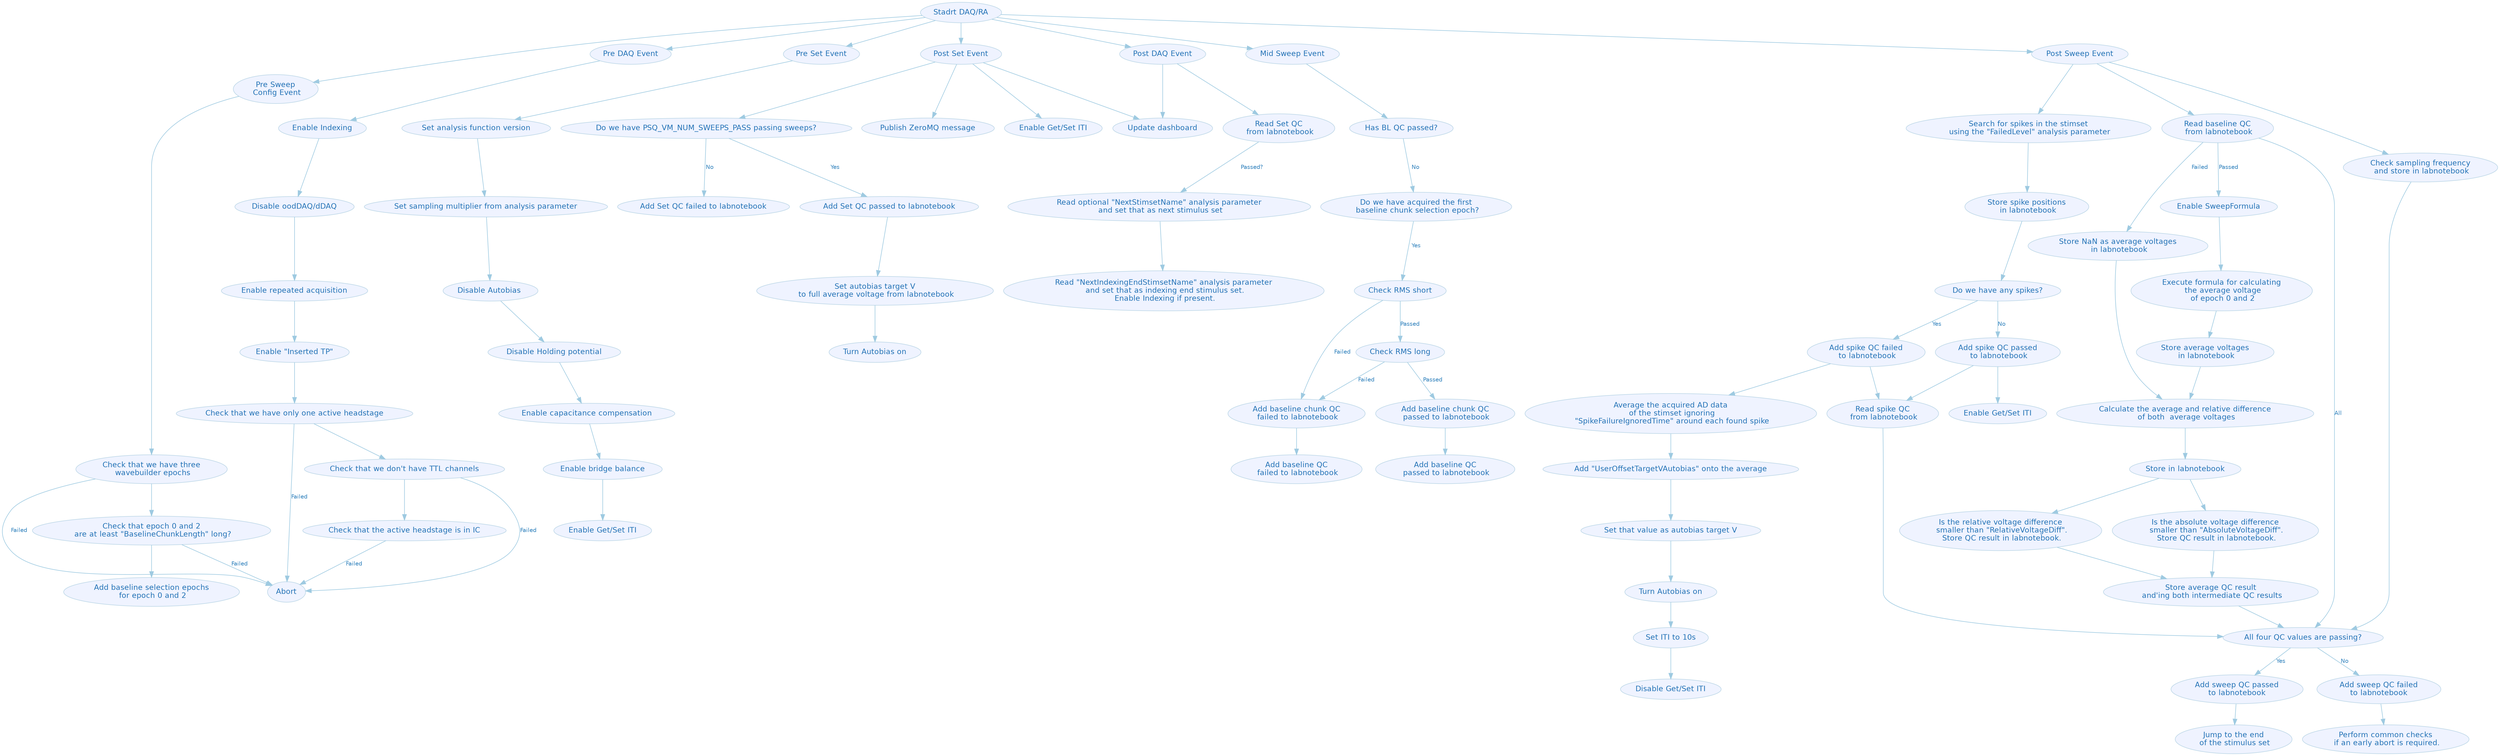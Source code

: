 digraph G {
	graph [center=true,
		color=white,
		compound=true,
		fontcolor=black,
		fontname=Helvetica,
		fontsize=14,
		penwidth=0.1,
		ratio="0,01"
	];
	node [color="#bdd7e7",
		fillcolor="#eff3ff",
		fontcolor="#2171b5",
		fontname=Helvetica,
		fontsize=13,
		label="\N",
		shape=ellipse,
		style=filled
	];
	edge [color="#9ecae1",
		fontcolor="#3182bd",
		fontname=Helvetica,
		fontsize=10,
		style=solid
	];
	n1	[label="Stadrt DAQ/RA"];
	n2	[label="Pre DAQ Event"];
	n1 -> n2;
	n3	[label="Pre Set Event"];
	n1 -> n3;
	n4	[label="Pre Sweep\n Config Event"];
	n1 -> n4;
	n5	[label="Post Set Event"];
	n1 -> n5;
	n6	[label="Post DAQ Event"];
	n1 -> n6;
	n38	[label="Mid Sweep Event"];
	n1 -> n38;
	n47	[label="Post Sweep Event"];
	n1 -> n47;
	n7	[label="Enable Indexing"];
	n2 -> n7;
	n15	[label="Set analysis function version"];
	n3 -> n15;
	n21	[label="Check that we have three\n wavebuilder epochs"];
	n4 -> n21;
	n26	[label="Do we have PSQ_VM_NUM_SWEEPS_PASS passing sweeps?"];
	n5 -> n26;
	n29	[label="Publish ZeroMQ message"];
	n5 -> n29;
	n31	[label="Enable Get/Set ITI"];
	n5 -> n31;
	n32	[label="Update dashboard"];
	n5 -> n32;
	n6 -> n32;
	n34	[label="Read Set QC\n from labnotebook"];
	n6 -> n34;
	n39	[label="Has BL QC passed?"];
	n38 -> n39;
	n48	[label="Read baseline QC\n from labnotebook"];
	n47 -> n48;
	n50	[label="Check sampling frequency\n and store in labnotebook"];
	n47 -> n50;
	n53	[label="Search for spikes in the stimset\n using the \"FailedLevel\" analysis parameter"];
	n47 -> n53;
	n8	[label="Disable oodDAQ/dDAQ"];
	n7 -> n8;
	n16	[label="Set sampling multiplier from analysis parameter"];
	n15 -> n16;
	n14	[label=Abort];
	n21 -> n14	[label=Failed];
	n23	[label="Check that epoch 0 and 2\n are at least \"BaselineChunkLength\" long?"];
	n21 -> n23;
	n27	[label="Add Set QC failed to labnotebook"];
	n26 -> n27	[label=No];
	n28	[label="Add Set QC passed to labnotebook"];
	n26 -> n28	[label=Yes];
	n35	[label="Read optional \"NextStimsetName\" analysis parameter\n and set that as next stimulus set"];
	n34 -> n35	[label="Passed?"];
	n9	[label="Enable repeated acquisition"];
	n8 -> n9;
	n10	[label="Enable \"Inserted TP\""];
	n9 -> n10;
	n11	[label="Check that we have only one active headstage"];
	n10 -> n11;
	n12	[label="Check that we don't have TTL channels"];
	n11 -> n12;
	n11 -> n14	[label=Failed];
	n12 -> n14	[label=Failed];
	n13	[label="Check that the active headstage is in IC"];
	n12 -> n13;
	n13 -> n14	[label=Failed];
	n17	[label="Disable Autobias "];
	n16 -> n17;
	n18	[label="Disable Holding potential"];
	n17 -> n18;
	n19	[label="Enable capacitance compensation"];
	n18 -> n19;
	n20	[label="Enable bridge balance"];
	n19 -> n20;
	n30	[label="Enable Get/Set ITI"];
	n20 -> n30;
	n23 -> n14	[label=Failed];
	n25	[label="Add baseline selection epochs\n for epoch 0 and 2"];
	n23 -> n25;
	n33	[label="Set autobias target V\n to full average voltage\ from labnotebook"];
	n28 -> n33;
	n37	[label="Turn Autobias on"];
	n33 -> n37;
	n36	[label="Read \"NextIndexingEndStimsetName\" analysis parameter\n and set that as indexing end stimulus set.\n Enable Indexing if present."];
	n35 -> n36;
	n40	[label="Do we have acquired the first\n baseline chunk selection epoch?"];
	n39 -> n40	[label=No];
	n41	[label="Check RMS short"];
	n40 -> n41	[label=Yes];
	n42	[label="Check RMS long"];
	n41 -> n42	[label=Passed];
	n43	[label="Add baseline chunk QC\n failed to labnotebook"];
	n41 -> n43	[label=Failed];
	n42 -> n43	[label=Failed];
	n44	[label="Add baseline chunk QC\n passed to labnotebook"];
	n42 -> n44	[label=Passed];
	n45	[label="Add baseline QC\n failed to labnotebook"];
	n43 -> n45;
	n46	[label="Add baseline QC\n passed to labnotebook"];
	n44 -> n46;
	n49	[label="All four QC values are passing?"];
	n48 -> n49	[label=All];
	n69	[label="Enable SweepFormula"];
	n48 -> n69	[label=Passed];
	n74	[label="Store NaN as average voltages\n in labnotebook"];
	n48 -> n74	[label=Failed];
	n50 -> n49;
	n57	[label="Store spike positions\n in labnotebook"];
	n53 -> n57;
	n65	[label="Add sweep QC passed\nto labnotebook"];
	n49 -> n65	[label=Yes];
	n66	[label="Add sweep QC failed\nto labnotebook"];
	n49 -> n66	[label=No];
	n70	[label="Execute formula for calculating\n the average voltage\n of epoch 0 and 2"];
	n69 -> n70;
	n75	[label="Calculate the average and relative difference\n of both  average voltages"];
	n74 -> n75;
	n68	[label="Jump to the end\n of the stimulus set"];
	n65 -> n68;
	n67	[label="Perform common checks\n if an early abort is required."];
	n66 -> n67;
	n54	[label="Do we have any spikes?"];
	n57 -> n54;
	n55	[label="Add spike QC passed\n to labnotebook"];
	n54 -> n55	[label=No];
	n56	[label="Add spike QC failed\n to labnotebook"];
	n54 -> n56	[label=Yes];
	n58	[label="Enable Get/Set ITI"];
	n55 -> n58;
	n80	[label="Read spike QC\n from labnotebook"];
	n55 -> n80;
	n56 -> n80;
	n59	[label="Average the acquired AD data\n of the stimset ignoring\n \"SpikeFailureIgnoredTime\" around each found spike"];
	n56 -> n59;
	n80 -> n49;
	n60	[label="Add \"UserOffsetTargetVAutobias\" onto the average"];
	n59 -> n60;
	n61	[label="Set that value as autobias target V"];
	n60 -> n61;
	n62	[label="Turn Autobias on"];
	n61 -> n62;
	n63	[label="Set ITI to 10s"];
	n62 -> n63;
	n64	[label="Disable Get/Set ITI"];
	n63 -> n64;
	n71	[label="Store average voltages\n in labnotebook"];
	n70 -> n71;
	n71 -> n75;
	n76	[label="Store in labnotebook"];
	n75 -> n76;
	n77	[label="Is the absolute voltage difference\n smaller than \"AbsoluteVoltageDiff\".\n Store QC result in labnotebook."];
	n76 -> n77;
	n78	[label="Is the relative voltage difference\n smaller than \"RelativeVoltageDiff\".\n Store QC result in labnotebook."];
	n76 -> n78;
	n79	[label="Store average QC result\n and'ing both intermediate QC results"];
	n77 -> n79;
	n78 -> n79;
	n79 -> n49;
}
